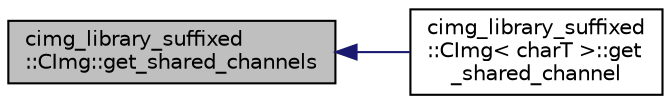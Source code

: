 digraph "cimg_library_suffixed::CImg::get_shared_channels"
{
  edge [fontname="Helvetica",fontsize="10",labelfontname="Helvetica",labelfontsize="10"];
  node [fontname="Helvetica",fontsize="10",shape=record];
  rankdir="LR";
  Node1 [label="cimg_library_suffixed\l::CImg::get_shared_channels",height=0.2,width=0.4,color="black", fillcolor="grey75", style="filled" fontcolor="black"];
  Node1 -> Node2 [dir="back",color="midnightblue",fontsize="10",style="solid",fontname="Helvetica"];
  Node2 [label="cimg_library_suffixed\l::CImg\< charT \>::get\l_shared_channel",height=0.2,width=0.4,color="black", fillcolor="white", style="filled",URL="$structcimg__library__suffixed_1_1_c_img.html#ade4da2a1f2ebec7e4f0676f335f7bd09",tooltip="Return a shared-memory image referencing one channel of the image instance."];
}
